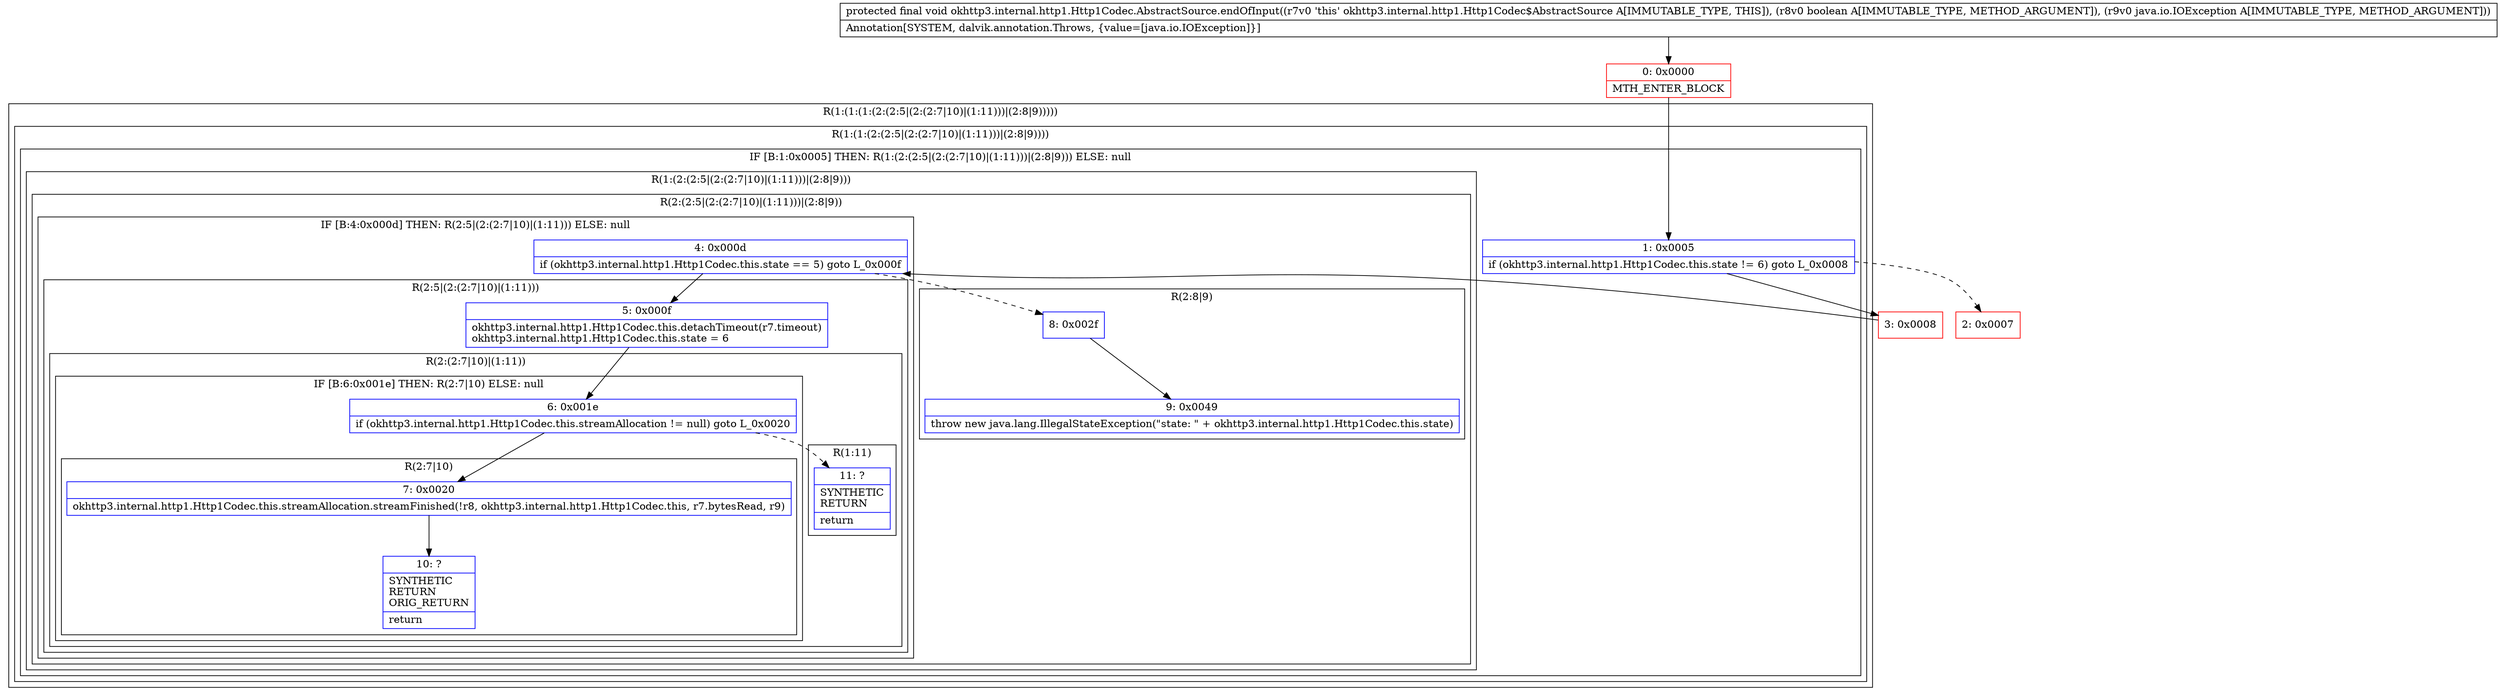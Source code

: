 digraph "CFG forokhttp3.internal.http1.Http1Codec.AbstractSource.endOfInput(ZLjava\/io\/IOException;)V" {
subgraph cluster_Region_688254397 {
label = "R(1:(1:(1:(2:(2:5|(2:(2:7|10)|(1:11)))|(2:8|9)))))";
node [shape=record,color=blue];
subgraph cluster_Region_1457730214 {
label = "R(1:(1:(2:(2:5|(2:(2:7|10)|(1:11)))|(2:8|9))))";
node [shape=record,color=blue];
subgraph cluster_IfRegion_456478255 {
label = "IF [B:1:0x0005] THEN: R(1:(2:(2:5|(2:(2:7|10)|(1:11)))|(2:8|9))) ELSE: null";
node [shape=record,color=blue];
Node_1 [shape=record,label="{1\:\ 0x0005|if (okhttp3.internal.http1.Http1Codec.this.state != 6) goto L_0x0008\l}"];
subgraph cluster_Region_552693300 {
label = "R(1:(2:(2:5|(2:(2:7|10)|(1:11)))|(2:8|9)))";
node [shape=record,color=blue];
subgraph cluster_Region_639567762 {
label = "R(2:(2:5|(2:(2:7|10)|(1:11)))|(2:8|9))";
node [shape=record,color=blue];
subgraph cluster_IfRegion_1772513269 {
label = "IF [B:4:0x000d] THEN: R(2:5|(2:(2:7|10)|(1:11))) ELSE: null";
node [shape=record,color=blue];
Node_4 [shape=record,label="{4\:\ 0x000d|if (okhttp3.internal.http1.Http1Codec.this.state == 5) goto L_0x000f\l}"];
subgraph cluster_Region_1490229464 {
label = "R(2:5|(2:(2:7|10)|(1:11)))";
node [shape=record,color=blue];
Node_5 [shape=record,label="{5\:\ 0x000f|okhttp3.internal.http1.Http1Codec.this.detachTimeout(r7.timeout)\lokhttp3.internal.http1.Http1Codec.this.state = 6\l}"];
subgraph cluster_Region_1945656632 {
label = "R(2:(2:7|10)|(1:11))";
node [shape=record,color=blue];
subgraph cluster_IfRegion_763754306 {
label = "IF [B:6:0x001e] THEN: R(2:7|10) ELSE: null";
node [shape=record,color=blue];
Node_6 [shape=record,label="{6\:\ 0x001e|if (okhttp3.internal.http1.Http1Codec.this.streamAllocation != null) goto L_0x0020\l}"];
subgraph cluster_Region_2001122504 {
label = "R(2:7|10)";
node [shape=record,color=blue];
Node_7 [shape=record,label="{7\:\ 0x0020|okhttp3.internal.http1.Http1Codec.this.streamAllocation.streamFinished(!r8, okhttp3.internal.http1.Http1Codec.this, r7.bytesRead, r9)\l}"];
Node_10 [shape=record,label="{10\:\ ?|SYNTHETIC\lRETURN\lORIG_RETURN\l|return\l}"];
}
}
subgraph cluster_Region_932407072 {
label = "R(1:11)";
node [shape=record,color=blue];
Node_11 [shape=record,label="{11\:\ ?|SYNTHETIC\lRETURN\l|return\l}"];
}
}
}
}
subgraph cluster_Region_112455031 {
label = "R(2:8|9)";
node [shape=record,color=blue];
Node_8 [shape=record,label="{8\:\ 0x002f}"];
Node_9 [shape=record,label="{9\:\ 0x0049|throw new java.lang.IllegalStateException(\"state: \" + okhttp3.internal.http1.Http1Codec.this.state)\l}"];
}
}
}
}
}
}
Node_0 [shape=record,color=red,label="{0\:\ 0x0000|MTH_ENTER_BLOCK\l}"];
Node_2 [shape=record,color=red,label="{2\:\ 0x0007}"];
Node_3 [shape=record,color=red,label="{3\:\ 0x0008}"];
MethodNode[shape=record,label="{protected final void okhttp3.internal.http1.Http1Codec.AbstractSource.endOfInput((r7v0 'this' okhttp3.internal.http1.Http1Codec$AbstractSource A[IMMUTABLE_TYPE, THIS]), (r8v0 boolean A[IMMUTABLE_TYPE, METHOD_ARGUMENT]), (r9v0 java.io.IOException A[IMMUTABLE_TYPE, METHOD_ARGUMENT]))  | Annotation[SYSTEM, dalvik.annotation.Throws, \{value=[java.io.IOException]\}]\l}"];
MethodNode -> Node_0;
Node_1 -> Node_2[style=dashed];
Node_1 -> Node_3;
Node_4 -> Node_5;
Node_4 -> Node_8[style=dashed];
Node_5 -> Node_6;
Node_6 -> Node_7;
Node_6 -> Node_11[style=dashed];
Node_7 -> Node_10;
Node_8 -> Node_9;
Node_0 -> Node_1;
Node_3 -> Node_4;
}

